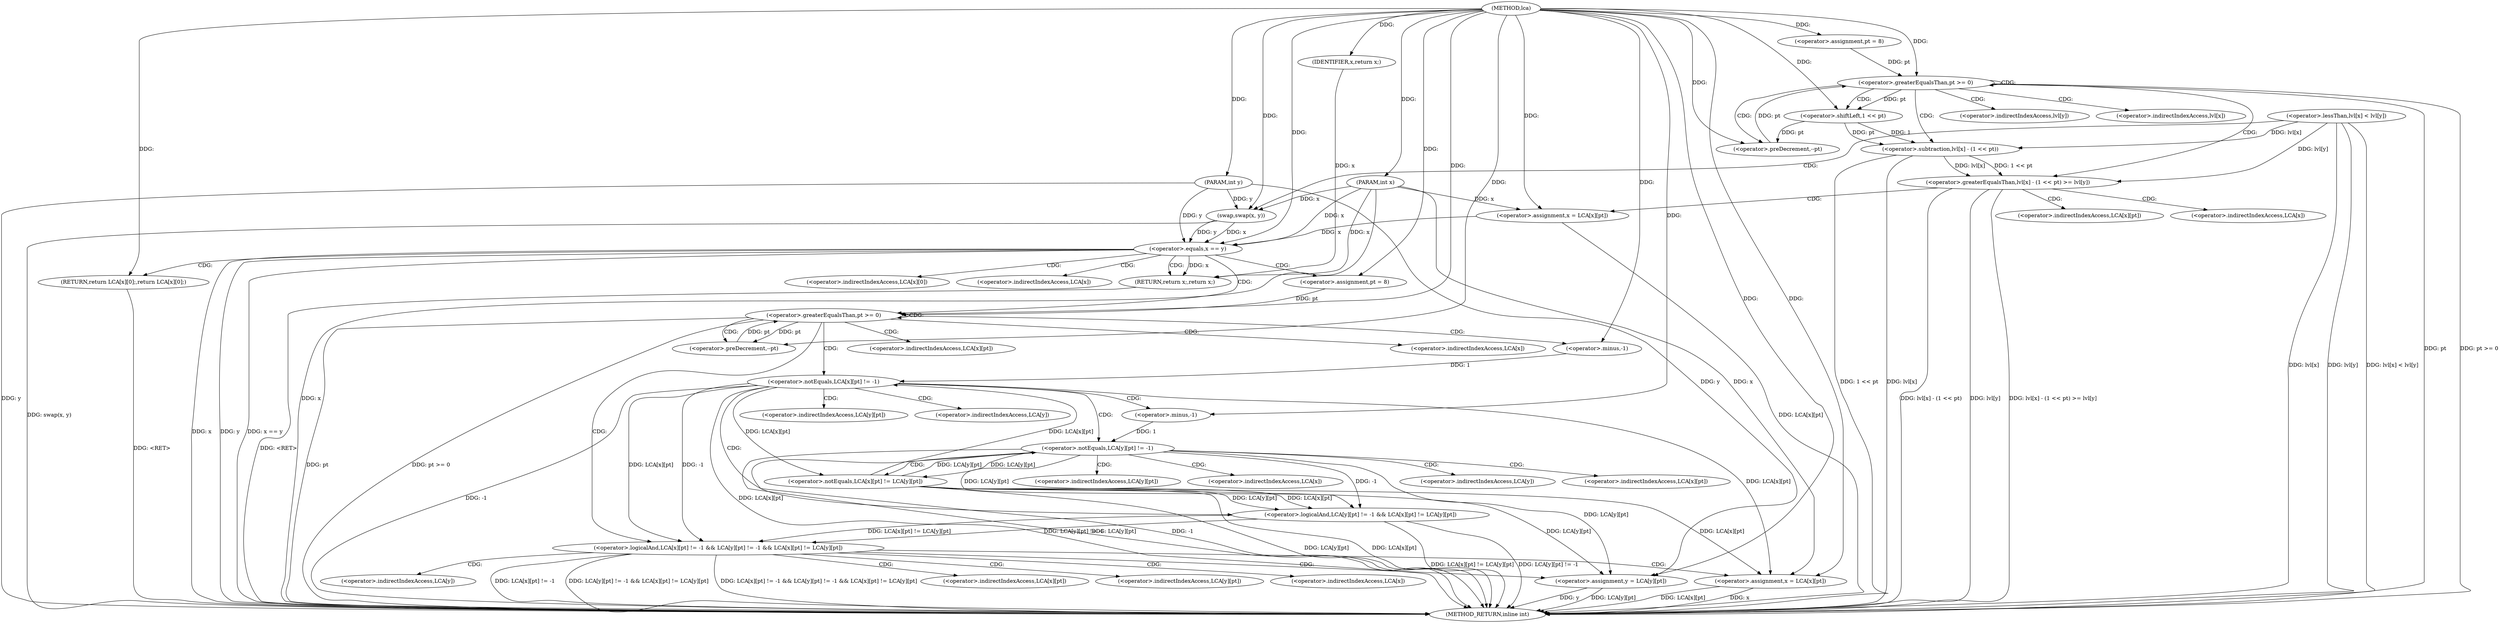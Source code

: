 digraph "lca" {  
"1000242" [label = "(METHOD,lca)" ]
"1000353" [label = "(METHOD_RETURN,inline int)" ]
"1000243" [label = "(PARAM,int x)" ]
"1000244" [label = "(PARAM,int y)" ]
"1000347" [label = "(RETURN,return LCA[x][0];,return LCA[x][0];)" ]
"1000247" [label = "(<operator>.lessThan,lvl[x] < lvl[y])" ]
"1000254" [label = "(swap,swap(x, y))" ]
"1000259" [label = "(<operator>.assignment,pt = 8)" ]
"1000262" [label = "(<operator>.greaterEqualsThan,pt >= 0)" ]
"1000265" [label = "(<operator>.preDecrement,--pt)" ]
"1000287" [label = "(<operator>.equals,x == y)" ]
"1000290" [label = "(RETURN,return x;,return x;)" ]
"1000294" [label = "(<operator>.assignment,pt = 8)" ]
"1000297" [label = "(<operator>.greaterEqualsThan,pt >= 0)" ]
"1000300" [label = "(<operator>.preDecrement,--pt)" ]
"1000268" [label = "(<operator>.greaterEqualsThan,lvl[x] - (1 << pt) >= lvl[y])" ]
"1000279" [label = "(<operator>.assignment,x = LCA[x][pt])" ]
"1000291" [label = "(IDENTIFIER,x,return x;)" ]
"1000303" [label = "(<operator>.logicalAnd,LCA[x][pt] != -1 && LCA[y][pt] != -1 && LCA[x][pt] != LCA[y][pt])" ]
"1000333" [label = "(<operator>.assignment,x = LCA[x][pt])" ]
"1000340" [label = "(<operator>.assignment,y = LCA[y][pt])" ]
"1000269" [label = "(<operator>.subtraction,lvl[x] - (1 << pt))" ]
"1000304" [label = "(<operator>.notEquals,LCA[x][pt] != -1)" ]
"1000312" [label = "(<operator>.logicalAnd,LCA[y][pt] != -1 && LCA[x][pt] != LCA[y][pt])" ]
"1000273" [label = "(<operator>.shiftLeft,1 << pt)" ]
"1000310" [label = "(<operator>.minus,-1)" ]
"1000313" [label = "(<operator>.notEquals,LCA[y][pt] != -1)" ]
"1000321" [label = "(<operator>.notEquals,LCA[x][pt] != LCA[y][pt])" ]
"1000319" [label = "(<operator>.minus,-1)" ]
"1000348" [label = "(<operator>.indirectIndexAccess,LCA[x][0])" ]
"1000349" [label = "(<operator>.indirectIndexAccess,LCA[x])" ]
"1000276" [label = "(<operator>.indirectIndexAccess,lvl[y])" ]
"1000281" [label = "(<operator>.indirectIndexAccess,LCA[x][pt])" ]
"1000270" [label = "(<operator>.indirectIndexAccess,lvl[x])" ]
"1000282" [label = "(<operator>.indirectIndexAccess,LCA[x])" ]
"1000305" [label = "(<operator>.indirectIndexAccess,LCA[x][pt])" ]
"1000335" [label = "(<operator>.indirectIndexAccess,LCA[x][pt])" ]
"1000342" [label = "(<operator>.indirectIndexAccess,LCA[y][pt])" ]
"1000306" [label = "(<operator>.indirectIndexAccess,LCA[x])" ]
"1000314" [label = "(<operator>.indirectIndexAccess,LCA[y][pt])" ]
"1000322" [label = "(<operator>.indirectIndexAccess,LCA[x][pt])" ]
"1000327" [label = "(<operator>.indirectIndexAccess,LCA[y][pt])" ]
"1000336" [label = "(<operator>.indirectIndexAccess,LCA[x])" ]
"1000343" [label = "(<operator>.indirectIndexAccess,LCA[y])" ]
"1000315" [label = "(<operator>.indirectIndexAccess,LCA[y])" ]
"1000323" [label = "(<operator>.indirectIndexAccess,LCA[x])" ]
"1000328" [label = "(<operator>.indirectIndexAccess,LCA[y])" ]
  "1000290" -> "1000353"  [ label = "DDG: <RET>"] 
  "1000347" -> "1000353"  [ label = "DDG: <RET>"] 
  "1000243" -> "1000353"  [ label = "DDG: x"] 
  "1000244" -> "1000353"  [ label = "DDG: y"] 
  "1000247" -> "1000353"  [ label = "DDG: lvl[x]"] 
  "1000247" -> "1000353"  [ label = "DDG: lvl[y]"] 
  "1000247" -> "1000353"  [ label = "DDG: lvl[x] < lvl[y]"] 
  "1000254" -> "1000353"  [ label = "DDG: swap(x, y)"] 
  "1000262" -> "1000353"  [ label = "DDG: pt"] 
  "1000262" -> "1000353"  [ label = "DDG: pt >= 0"] 
  "1000287" -> "1000353"  [ label = "DDG: x"] 
  "1000287" -> "1000353"  [ label = "DDG: y"] 
  "1000287" -> "1000353"  [ label = "DDG: x == y"] 
  "1000297" -> "1000353"  [ label = "DDG: pt"] 
  "1000297" -> "1000353"  [ label = "DDG: pt >= 0"] 
  "1000304" -> "1000353"  [ label = "DDG: LCA[x][pt]"] 
  "1000304" -> "1000353"  [ label = "DDG: -1"] 
  "1000303" -> "1000353"  [ label = "DDG: LCA[x][pt] != -1"] 
  "1000313" -> "1000353"  [ label = "DDG: LCA[y][pt]"] 
  "1000313" -> "1000353"  [ label = "DDG: -1"] 
  "1000312" -> "1000353"  [ label = "DDG: LCA[y][pt] != -1"] 
  "1000321" -> "1000353"  [ label = "DDG: LCA[x][pt]"] 
  "1000321" -> "1000353"  [ label = "DDG: LCA[y][pt]"] 
  "1000312" -> "1000353"  [ label = "DDG: LCA[x][pt] != LCA[y][pt]"] 
  "1000303" -> "1000353"  [ label = "DDG: LCA[y][pt] != -1 && LCA[x][pt] != LCA[y][pt]"] 
  "1000303" -> "1000353"  [ label = "DDG: LCA[x][pt] != -1 && LCA[y][pt] != -1 && LCA[x][pt] != LCA[y][pt]"] 
  "1000333" -> "1000353"  [ label = "DDG: x"] 
  "1000333" -> "1000353"  [ label = "DDG: LCA[x][pt]"] 
  "1000340" -> "1000353"  [ label = "DDG: y"] 
  "1000340" -> "1000353"  [ label = "DDG: LCA[y][pt]"] 
  "1000269" -> "1000353"  [ label = "DDG: lvl[x]"] 
  "1000269" -> "1000353"  [ label = "DDG: 1 << pt"] 
  "1000268" -> "1000353"  [ label = "DDG: lvl[x] - (1 << pt)"] 
  "1000268" -> "1000353"  [ label = "DDG: lvl[y]"] 
  "1000268" -> "1000353"  [ label = "DDG: lvl[x] - (1 << pt) >= lvl[y]"] 
  "1000279" -> "1000353"  [ label = "DDG: LCA[x][pt]"] 
  "1000242" -> "1000243"  [ label = "DDG: "] 
  "1000242" -> "1000244"  [ label = "DDG: "] 
  "1000242" -> "1000347"  [ label = "DDG: "] 
  "1000242" -> "1000259"  [ label = "DDG: "] 
  "1000291" -> "1000290"  [ label = "DDG: x"] 
  "1000287" -> "1000290"  [ label = "DDG: x"] 
  "1000243" -> "1000290"  [ label = "DDG: x"] 
  "1000242" -> "1000294"  [ label = "DDG: "] 
  "1000243" -> "1000254"  [ label = "DDG: x"] 
  "1000242" -> "1000254"  [ label = "DDG: "] 
  "1000244" -> "1000254"  [ label = "DDG: y"] 
  "1000259" -> "1000262"  [ label = "DDG: pt"] 
  "1000265" -> "1000262"  [ label = "DDG: pt"] 
  "1000242" -> "1000262"  [ label = "DDG: "] 
  "1000273" -> "1000265"  [ label = "DDG: pt"] 
  "1000242" -> "1000265"  [ label = "DDG: "] 
  "1000254" -> "1000287"  [ label = "DDG: x"] 
  "1000279" -> "1000287"  [ label = "DDG: x"] 
  "1000243" -> "1000287"  [ label = "DDG: x"] 
  "1000242" -> "1000287"  [ label = "DDG: "] 
  "1000254" -> "1000287"  [ label = "DDG: y"] 
  "1000244" -> "1000287"  [ label = "DDG: y"] 
  "1000242" -> "1000291"  [ label = "DDG: "] 
  "1000294" -> "1000297"  [ label = "DDG: pt"] 
  "1000300" -> "1000297"  [ label = "DDG: pt"] 
  "1000242" -> "1000297"  [ label = "DDG: "] 
  "1000297" -> "1000300"  [ label = "DDG: pt"] 
  "1000242" -> "1000300"  [ label = "DDG: "] 
  "1000269" -> "1000268"  [ label = "DDG: 1 << pt"] 
  "1000269" -> "1000268"  [ label = "DDG: lvl[x]"] 
  "1000247" -> "1000268"  [ label = "DDG: lvl[y]"] 
  "1000243" -> "1000279"  [ label = "DDG: x"] 
  "1000242" -> "1000279"  [ label = "DDG: "] 
  "1000304" -> "1000303"  [ label = "DDG: -1"] 
  "1000304" -> "1000303"  [ label = "DDG: LCA[x][pt]"] 
  "1000312" -> "1000303"  [ label = "DDG: LCA[x][pt] != LCA[y][pt]"] 
  "1000312" -> "1000303"  [ label = "DDG: LCA[y][pt] != -1"] 
  "1000304" -> "1000333"  [ label = "DDG: LCA[x][pt]"] 
  "1000321" -> "1000333"  [ label = "DDG: LCA[x][pt]"] 
  "1000313" -> "1000340"  [ label = "DDG: LCA[y][pt]"] 
  "1000321" -> "1000340"  [ label = "DDG: LCA[y][pt]"] 
  "1000247" -> "1000269"  [ label = "DDG: lvl[x]"] 
  "1000273" -> "1000269"  [ label = "DDG: 1"] 
  "1000273" -> "1000269"  [ label = "DDG: pt"] 
  "1000321" -> "1000304"  [ label = "DDG: LCA[x][pt]"] 
  "1000310" -> "1000304"  [ label = "DDG: 1"] 
  "1000313" -> "1000312"  [ label = "DDG: LCA[y][pt]"] 
  "1000313" -> "1000312"  [ label = "DDG: -1"] 
  "1000321" -> "1000312"  [ label = "DDG: LCA[x][pt]"] 
  "1000321" -> "1000312"  [ label = "DDG: LCA[y][pt]"] 
  "1000243" -> "1000333"  [ label = "DDG: x"] 
  "1000242" -> "1000333"  [ label = "DDG: "] 
  "1000244" -> "1000340"  [ label = "DDG: y"] 
  "1000242" -> "1000340"  [ label = "DDG: "] 
  "1000242" -> "1000273"  [ label = "DDG: "] 
  "1000262" -> "1000273"  [ label = "DDG: pt"] 
  "1000242" -> "1000310"  [ label = "DDG: "] 
  "1000321" -> "1000313"  [ label = "DDG: LCA[y][pt]"] 
  "1000319" -> "1000313"  [ label = "DDG: 1"] 
  "1000304" -> "1000321"  [ label = "DDG: LCA[x][pt]"] 
  "1000313" -> "1000321"  [ label = "DDG: LCA[y][pt]"] 
  "1000242" -> "1000319"  [ label = "DDG: "] 
  "1000247" -> "1000254"  [ label = "CDG: "] 
  "1000262" -> "1000265"  [ label = "CDG: "] 
  "1000262" -> "1000268"  [ label = "CDG: "] 
  "1000262" -> "1000276"  [ label = "CDG: "] 
  "1000262" -> "1000262"  [ label = "CDG: "] 
  "1000262" -> "1000269"  [ label = "CDG: "] 
  "1000262" -> "1000273"  [ label = "CDG: "] 
  "1000262" -> "1000270"  [ label = "CDG: "] 
  "1000287" -> "1000294"  [ label = "CDG: "] 
  "1000287" -> "1000297"  [ label = "CDG: "] 
  "1000287" -> "1000290"  [ label = "CDG: "] 
  "1000287" -> "1000349"  [ label = "CDG: "] 
  "1000287" -> "1000347"  [ label = "CDG: "] 
  "1000287" -> "1000348"  [ label = "CDG: "] 
  "1000297" -> "1000305"  [ label = "CDG: "] 
  "1000297" -> "1000303"  [ label = "CDG: "] 
  "1000297" -> "1000297"  [ label = "CDG: "] 
  "1000297" -> "1000310"  [ label = "CDG: "] 
  "1000297" -> "1000306"  [ label = "CDG: "] 
  "1000297" -> "1000300"  [ label = "CDG: "] 
  "1000297" -> "1000304"  [ label = "CDG: "] 
  "1000268" -> "1000281"  [ label = "CDG: "] 
  "1000268" -> "1000282"  [ label = "CDG: "] 
  "1000268" -> "1000279"  [ label = "CDG: "] 
  "1000303" -> "1000342"  [ label = "CDG: "] 
  "1000303" -> "1000333"  [ label = "CDG: "] 
  "1000303" -> "1000340"  [ label = "CDG: "] 
  "1000303" -> "1000335"  [ label = "CDG: "] 
  "1000303" -> "1000336"  [ label = "CDG: "] 
  "1000303" -> "1000343"  [ label = "CDG: "] 
  "1000304" -> "1000315"  [ label = "CDG: "] 
  "1000304" -> "1000312"  [ label = "CDG: "] 
  "1000304" -> "1000313"  [ label = "CDG: "] 
  "1000304" -> "1000319"  [ label = "CDG: "] 
  "1000304" -> "1000314"  [ label = "CDG: "] 
  "1000313" -> "1000323"  [ label = "CDG: "] 
  "1000313" -> "1000321"  [ label = "CDG: "] 
  "1000313" -> "1000328"  [ label = "CDG: "] 
  "1000313" -> "1000327"  [ label = "CDG: "] 
  "1000313" -> "1000322"  [ label = "CDG: "] 
}
